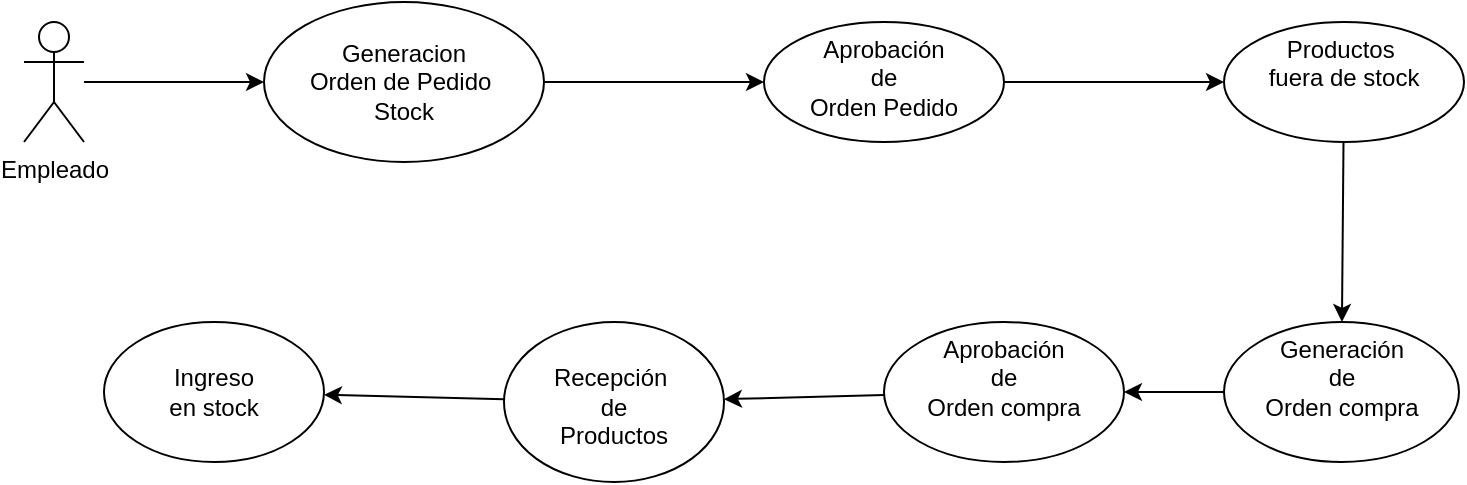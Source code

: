 <mxfile>
    <diagram id="20v6uuN1zLpbXt2udodb" name="Page-1">
        <mxGraphModel dx="1102" dy="715" grid="1" gridSize="10" guides="1" tooltips="1" connect="1" arrows="1" fold="1" page="1" pageScale="1" pageWidth="850" pageHeight="1100" math="0" shadow="0">
            <root>
                <mxCell id="0"/>
                <mxCell id="1" parent="0"/>
                <mxCell id="2" style="edgeStyle=none;html=1;" parent="1" source="3" target="7" edge="1">
                    <mxGeometry relative="1" as="geometry"/>
                </mxCell>
                <mxCell id="3" value="Empleado" style="shape=umlActor;verticalLabelPosition=bottom;verticalAlign=top;html=1;outlineConnect=0;" parent="1" vertex="1">
                    <mxGeometry x="40" y="170" width="30" height="60" as="geometry"/>
                </mxCell>
                <mxCell id="6" style="edgeStyle=none;html=1;" parent="1" source="7" target="10" edge="1">
                    <mxGeometry relative="1" as="geometry"/>
                </mxCell>
                <mxCell id="7" value="Generacion &lt;br&gt;Orden de Pedido&amp;nbsp;&lt;br&gt;Stock" style="ellipse;whiteSpace=wrap;html=1;" parent="1" vertex="1">
                    <mxGeometry x="160" y="160" width="140" height="80" as="geometry"/>
                </mxCell>
                <mxCell id="23" value="" style="edgeStyle=none;html=1;" parent="1" source="10" target="22" edge="1">
                    <mxGeometry relative="1" as="geometry"/>
                </mxCell>
                <mxCell id="10" value="Aprobación&lt;br&gt;de&lt;br&gt;Orden Pedido" style="ellipse;whiteSpace=wrap;html=1;verticalAlign=top;" parent="1" vertex="1">
                    <mxGeometry x="410" y="170" width="120" height="60" as="geometry"/>
                </mxCell>
                <mxCell id="13" value="&lt;br&gt;Ingreso &lt;br&gt;en stock" style="ellipse;whiteSpace=wrap;html=1;verticalAlign=top;" parent="1" vertex="1">
                    <mxGeometry x="80" y="320" width="110" height="70" as="geometry"/>
                </mxCell>
                <mxCell id="26" value="" style="edgeStyle=none;html=1;" parent="1" source="17" target="25" edge="1">
                    <mxGeometry relative="1" as="geometry"/>
                </mxCell>
                <mxCell id="17" value="Generación&lt;br&gt;de&lt;br&gt;Orden compra" style="ellipse;whiteSpace=wrap;html=1;verticalAlign=top;" parent="1" vertex="1">
                    <mxGeometry x="640" y="320" width="117.5" height="70" as="geometry"/>
                </mxCell>
                <mxCell id="28" style="edgeStyle=none;html=1;" parent="1" source="19" target="13" edge="1">
                    <mxGeometry relative="1" as="geometry"/>
                </mxCell>
                <mxCell id="19" value="&lt;br&gt;Recepción&amp;nbsp;&lt;br&gt;de&lt;br&gt;Productos" style="ellipse;whiteSpace=wrap;html=1;verticalAlign=top;" parent="1" vertex="1">
                    <mxGeometry x="280" y="320" width="110" height="80" as="geometry"/>
                </mxCell>
                <mxCell id="24" style="edgeStyle=none;html=1;" parent="1" source="22" target="17" edge="1">
                    <mxGeometry relative="1" as="geometry"/>
                </mxCell>
                <mxCell id="22" value="Productos&amp;nbsp;&lt;br&gt;fuera de stock" style="ellipse;whiteSpace=wrap;html=1;verticalAlign=top;" parent="1" vertex="1">
                    <mxGeometry x="640" y="170" width="120" height="60" as="geometry"/>
                </mxCell>
                <mxCell id="30" value="" style="edgeStyle=none;html=1;" edge="1" parent="1" source="25" target="19">
                    <mxGeometry relative="1" as="geometry"/>
                </mxCell>
                <mxCell id="25" value="Aprobación&lt;br&gt;de&lt;br&gt;Orden compra" style="ellipse;whiteSpace=wrap;html=1;verticalAlign=top;" parent="1" vertex="1">
                    <mxGeometry x="470" y="320" width="120" height="70" as="geometry"/>
                </mxCell>
            </root>
        </mxGraphModel>
    </diagram>
</mxfile>